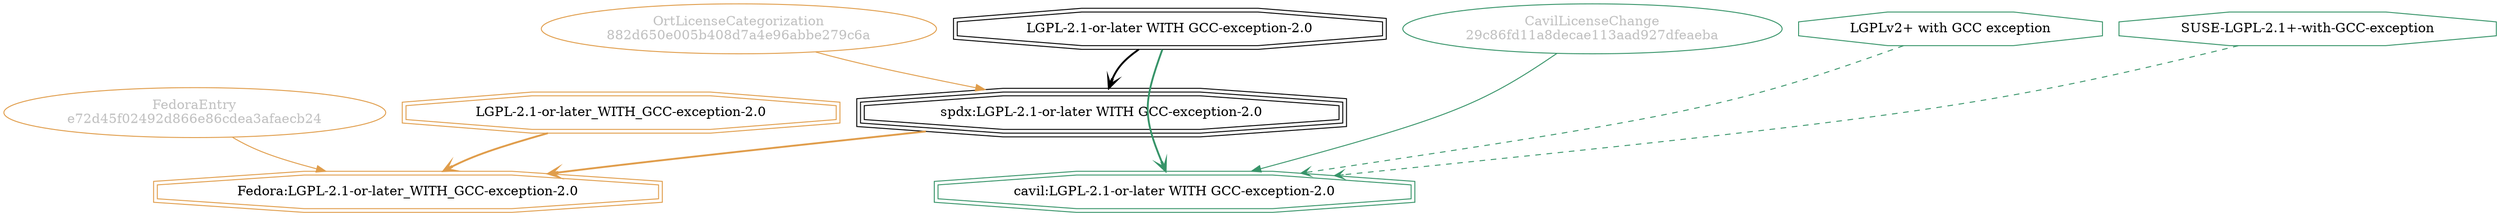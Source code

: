 strict digraph {
    node [shape=box];
    graph [splines=curved];
    6915 [label="FedoraEntry\ne72d45f02492d866e86cdea3afaecb24"
         ,fontcolor=gray
         ,color="#e09d4b"
         ,fillcolor="beige;1"
         ,shape=ellipse];
    6916 [label="Fedora:LGPL-2.1-or-later_WITH_GCC-exception-2.0"
         ,color="#e09d4b"
         ,shape=doubleoctagon];
    6917 [label="LGPL-2.1-or-later_WITH_GCC-exception-2.0"
         ,color="#e09d4b"
         ,shape=doubleoctagon];
    6918 [label="spdx:LGPL-2.1-or-later WITH GCC-exception-2.0"
         ,shape=tripleoctagon];
    6919 [label="LGPL-2.1-or-later WITH GCC-exception-2.0"
         ,shape=doubleoctagon];
    35536 [label="OrtLicenseCategorization\n882d650e005b408d7a4e96abbe279c6a"
          ,fontcolor=gray
          ,color="#e09d4b"
          ,fillcolor="beige;1"
          ,shape=ellipse];
    37064 [label="CavilLicenseChange\n29c86fd11a8decae113aad927dfeaeba"
          ,fontcolor=gray
          ,color="#379469"
          ,fillcolor="beige;1"
          ,shape=ellipse];
    37065 [label="cavil:LGPL-2.1-or-later WITH GCC-exception-2.0"
          ,color="#379469"
          ,shape=doubleoctagon];
    37066 [label="LGPLv2+ with GCC exception"
          ,color="#379469"
          ,shape=octagon];
    37067 [label="SUSE-LGPL-2.1+-with-GCC-exception"
          ,color="#379469"
          ,shape=octagon];
    6915 -> 6916 [weight=0.5
                 ,color="#e09d4b"];
    6917 -> 6916 [style=bold
                 ,arrowhead=vee
                 ,weight=0.7
                 ,color="#e09d4b"];
    6918 -> 6916 [style=bold
                 ,arrowhead=vee
                 ,weight=0.7
                 ,color="#e09d4b"];
    6919 -> 6918 [style=bold
                 ,arrowhead=vee
                 ,weight=0.7];
    6919 -> 37065 [style=bold
                  ,arrowhead=vee
                  ,weight=0.7
                  ,color="#379469"];
    35536 -> 6918 [weight=0.5
                  ,color="#e09d4b"];
    37064 -> 37065 [weight=0.5
                   ,color="#379469"];
    37066 -> 37065 [style=dashed
                   ,arrowhead=vee
                   ,weight=0.5
                   ,color="#379469"];
    37067 -> 37065 [style=dashed
                   ,arrowhead=vee
                   ,weight=0.5
                   ,color="#379469"];
}
